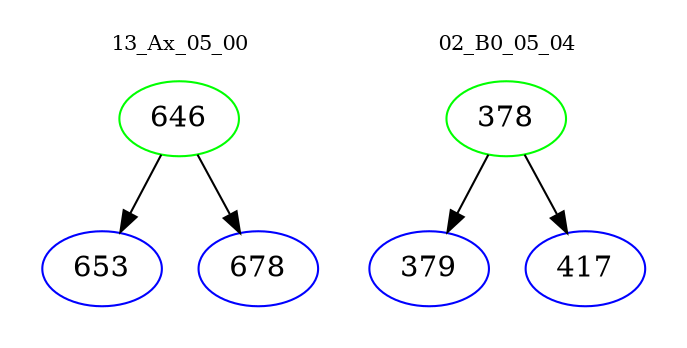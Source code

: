 digraph{
subgraph cluster_0 {
color = white
label = "13_Ax_05_00";
fontsize=10;
T0_646 [label="646", color="green"]
T0_646 -> T0_653 [color="black"]
T0_653 [label="653", color="blue"]
T0_646 -> T0_678 [color="black"]
T0_678 [label="678", color="blue"]
}
subgraph cluster_1 {
color = white
label = "02_B0_05_04";
fontsize=10;
T1_378 [label="378", color="green"]
T1_378 -> T1_379 [color="black"]
T1_379 [label="379", color="blue"]
T1_378 -> T1_417 [color="black"]
T1_417 [label="417", color="blue"]
}
}
